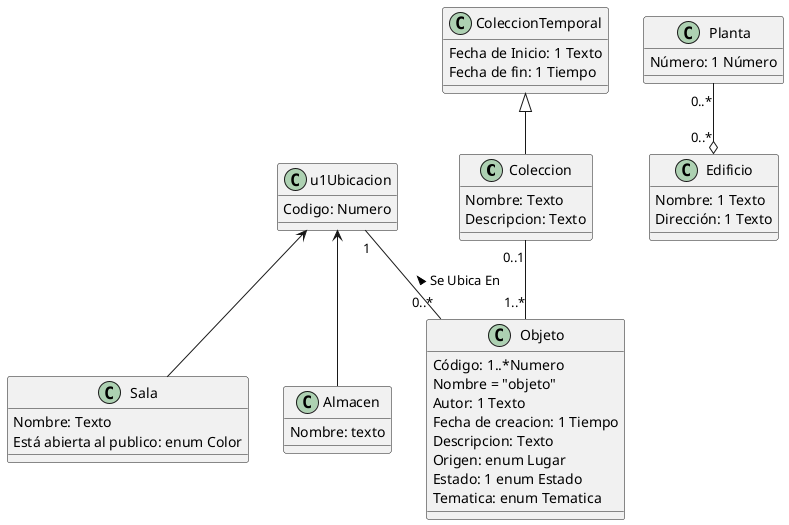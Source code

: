 @startuml
skinparam groupInheritance 2
 class Coleccion{
  Nombre: Texto
  Descripcion: Texto
}
  class Objeto{
   Código: 1..*Numero
   Nombre = "objeto"
   Autor: 1 Texto
   Fecha de creacion: 1 Tiempo
   Descripcion: Texto
   Origen: enum Lugar
   Estado: 1 enum Estado
   Tematica: enum Tematica 
}
  class u1Ubicacion{
   Codigo: Numero
}
  class Sala{
   Nombre: Texto
   Está abierta al publico: enum Color
}
  class Almacen{
   Nombre: texto
}
  class Edificio{
   Nombre: 1 Texto
   Dirección: 1 Texto
}
  class Planta{
   Número: 1 Número
}
  class ColeccionTemporal{
   Fecha de Inicio: 1 Texto
   Fecha de fin: 1 Tiempo
}

Coleccion"0..1" -- "1..*"Objeto 
u1Ubicacion"1" -- "0..*"Objeto: < Se Ubica En
ColeccionTemporal <|-- Coleccion
u1Ubicacion <-- Sala
u1Ubicacion <-- Almacen
Planta"0..*"--o "0..*"Edificio




@enduml